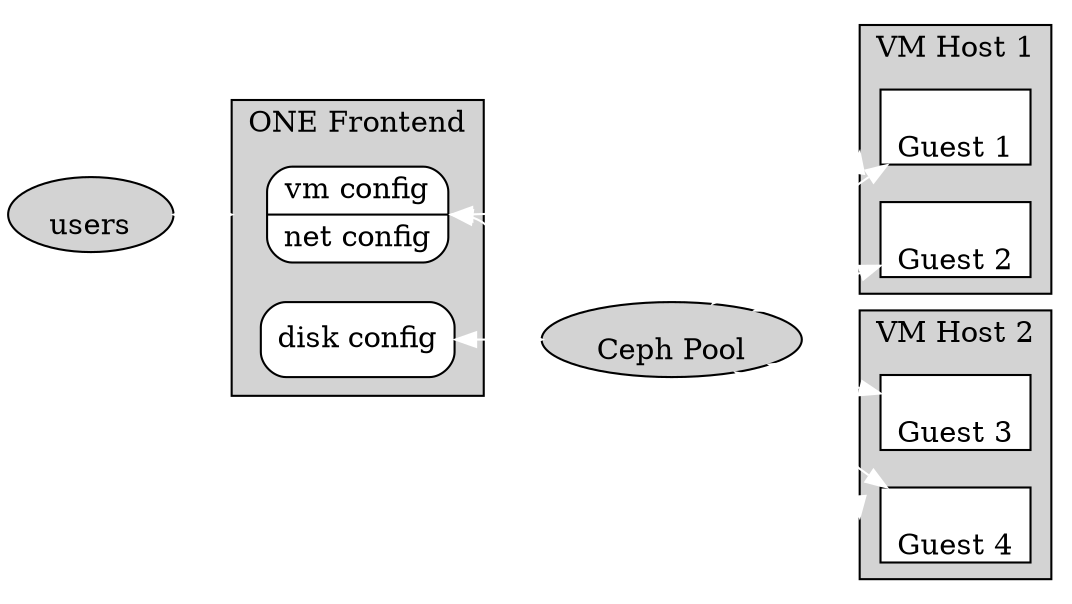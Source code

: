 digraph Ceph {
//Defaults

graph [splines=true, overlap=false, sep=0.5, compound=true, rankdir=LR, bgcolor=transparent]
node [labelloc=b, style=filled]
edge [dir="both", fontsize=12, color=white]

users

subgraph cluster_frontend {
bgcolor=lightgrey
label="ONE Frontend"
vmconf [shape="Mrecord" label=" vm config | net config", style=filled, fillcolor=white, color=black]
diskconf [shape=Mrecord label="disk config", style=filled, fillcolor=white, color=black]
}

ceph [label="Ceph Pool"]

diskconf->ceph

subgraph cluster_host1 {
bgcolor=lightgrey
label="VM Host 1"
vmguest1 [shape=rectangle label="Guest 1", style=filled, fillcolor=white, color=black]
vmguest2 [shape=rectangle label="Guest 2", style=filled, fillcolor=white, color=black]
}

subgraph cluster_host2 {
bgcolor=lightgrey
label="VM Host 2"
vmguest3 [shape=rectangle label="Guest 3", style=filled, fillcolor=white, color=black]
vmguest4 [shape=rectangle label="Guest 4", style=filled, fillcolor=white, color=black]
}


users->vmconf [lhead=cluster_frontend]

// Point conf to host cluster, using lhead hack
vmconf->vmguest1 [lhead=cluster_host1, tailport="e"]
vmconf->vmguest4 [lhead=cluster_host2, tailport="e"]

ceph->vmguest1
ceph->vmguest2
ceph->vmguest3
ceph->vmguest4

}